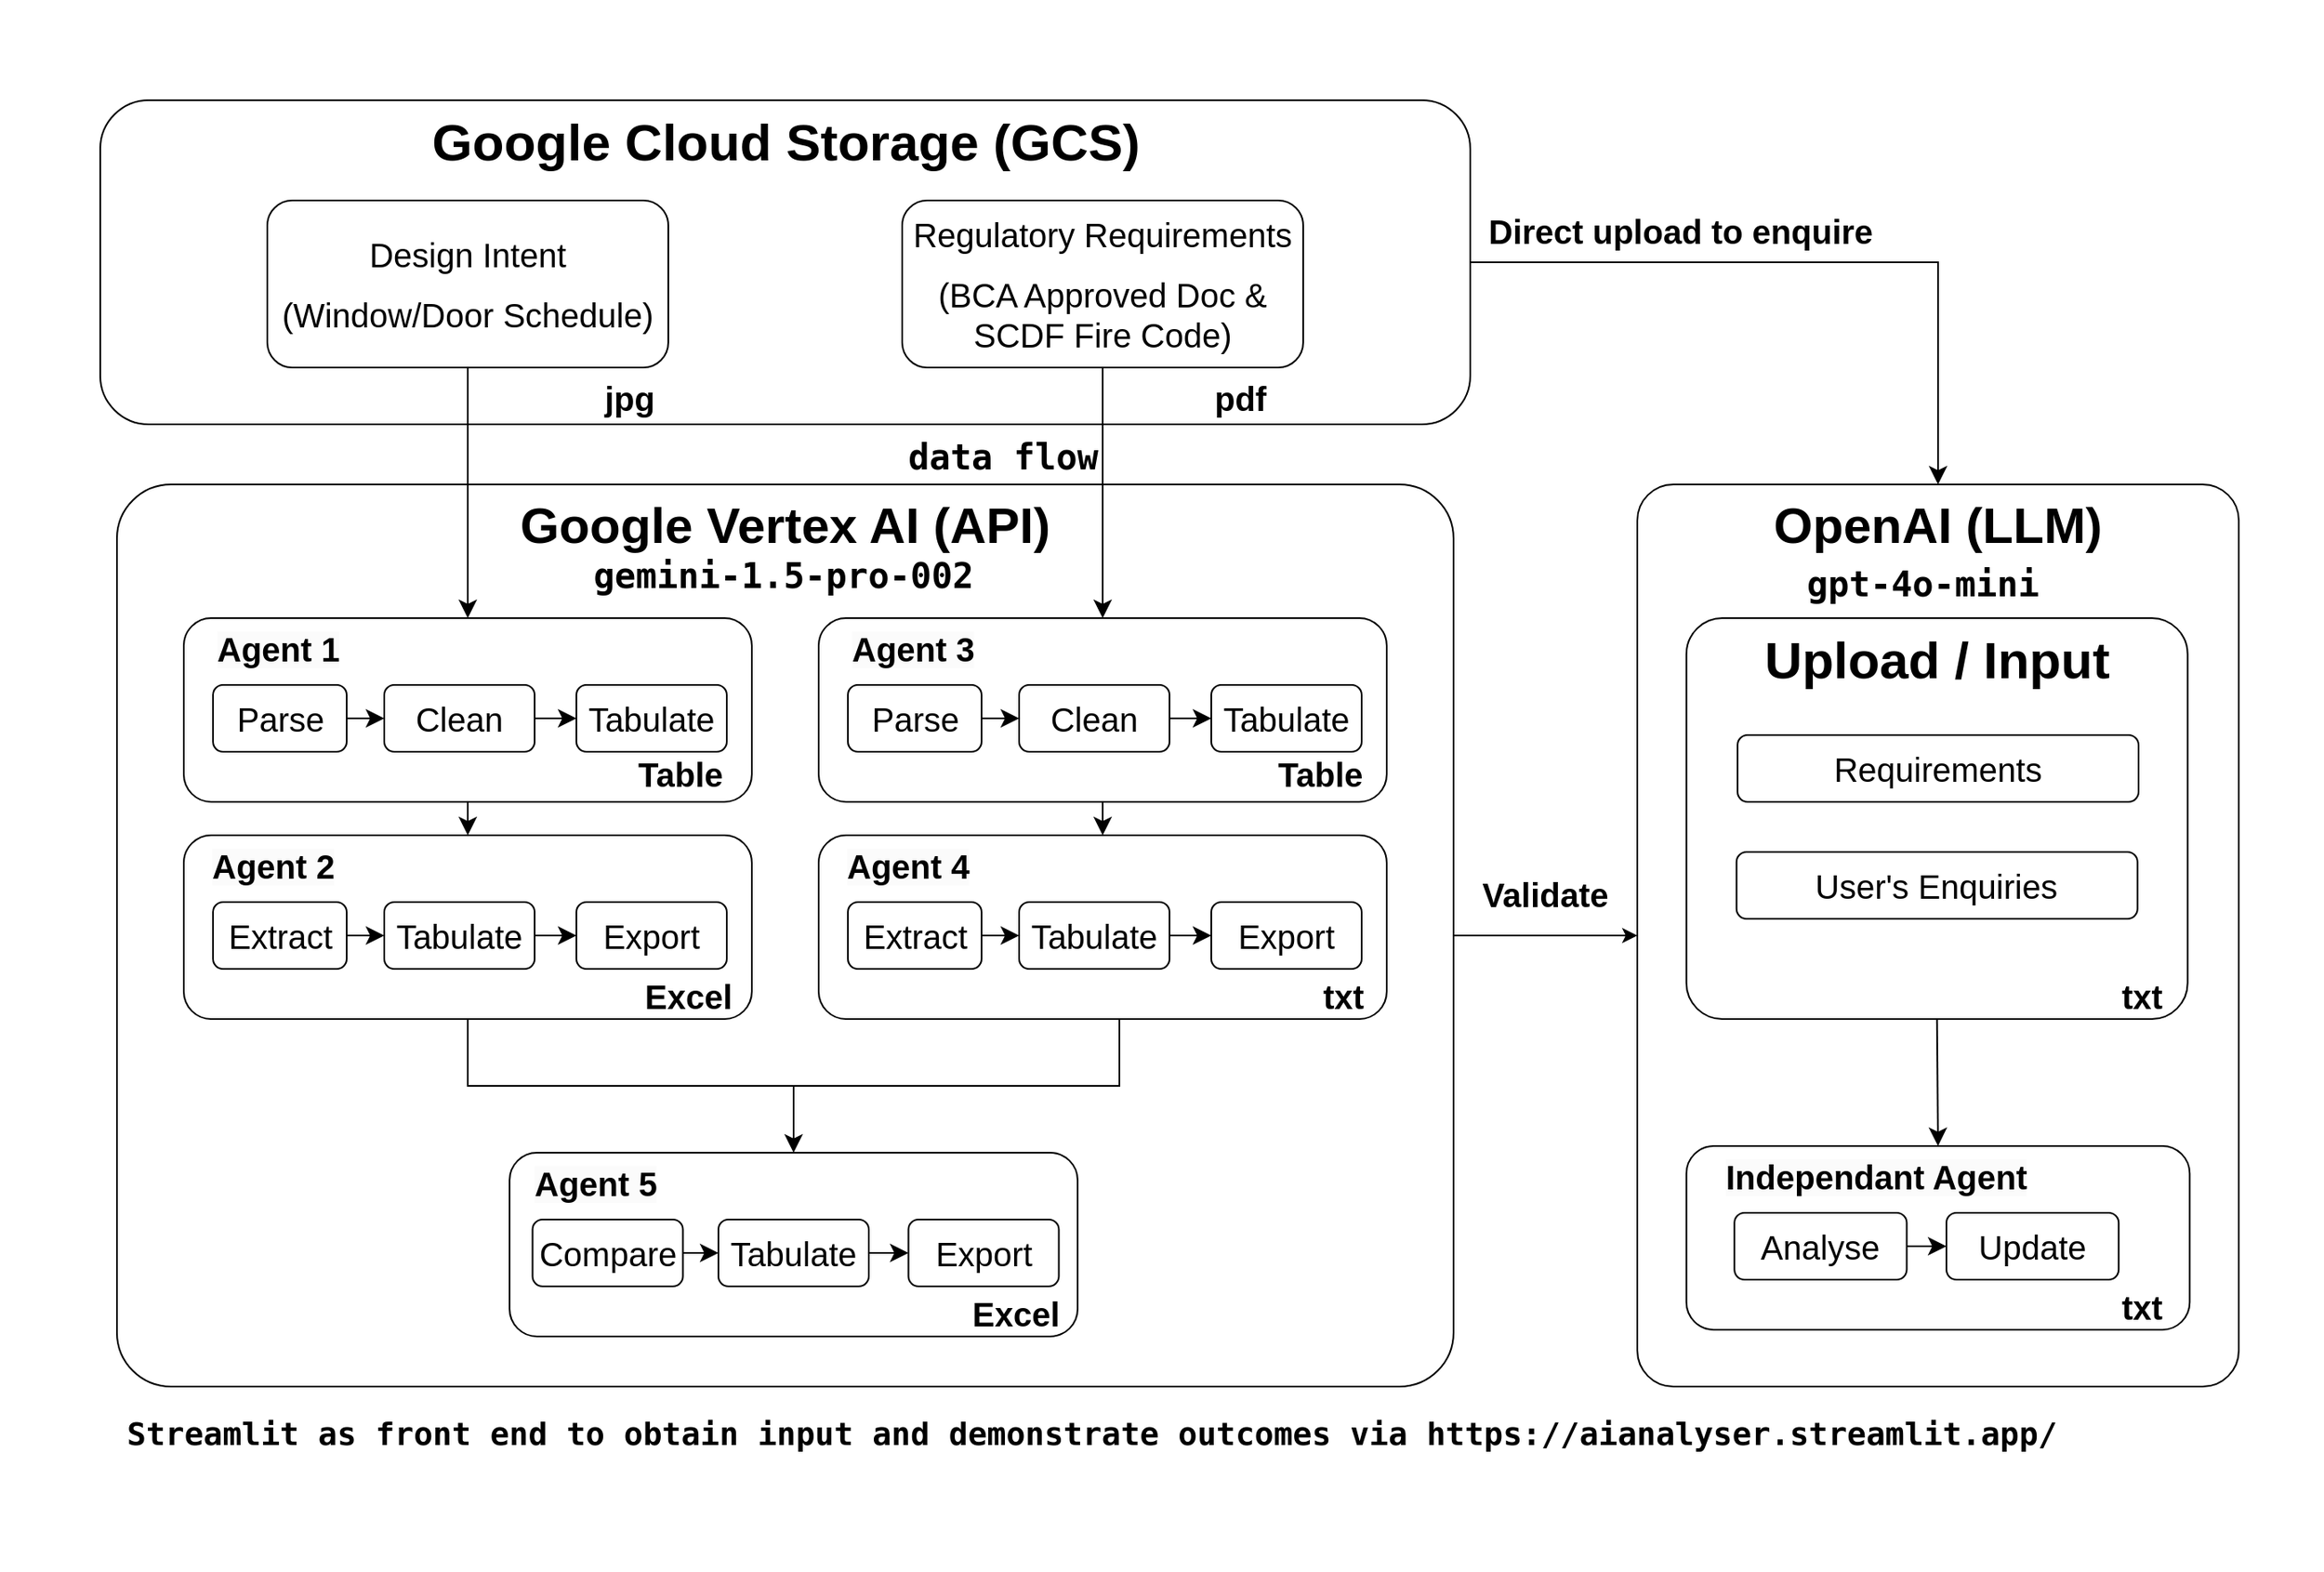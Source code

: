 <mxfile version="24.8.4">
  <diagram id="C5RBs43oDa-KdzZeNtuy" name="Page-1">
    <mxGraphModel dx="1878" dy="2284" grid="1" gridSize="10" guides="1" tooltips="1" connect="1" arrows="1" fold="1" page="1" pageScale="1" pageWidth="827" pageHeight="1169" math="0" shadow="0">
      <root>
        <mxCell id="WIyWlLk6GJQsqaUBKTNV-0" />
        <mxCell id="WIyWlLk6GJQsqaUBKTNV-1" parent="WIyWlLk6GJQsqaUBKTNV-0" />
        <mxCell id="jvl8iwTHRKWooMft47pN-112" value="" style="rounded=0;whiteSpace=wrap;html=1;labelBorderColor=none;fontColor=none;noLabel=1;strokeColor=none;" parent="WIyWlLk6GJQsqaUBKTNV-1" vertex="1">
          <mxGeometry x="10" y="-240" width="1390" height="940" as="geometry" />
        </mxCell>
        <mxCell id="jvl8iwTHRKWooMft47pN-94" value="&lt;div&gt;OpenAI (LLM)&lt;/div&gt;" style="rounded=1;whiteSpace=wrap;html=1;glass=0;strokeWidth=1;shadow=0;fontSize=30;fontStyle=1;verticalAlign=top;arcSize=6;labelBorderColor=none;" parent="WIyWlLk6GJQsqaUBKTNV-1" vertex="1">
          <mxGeometry x="990" y="50" width="360" height="540" as="geometry" />
        </mxCell>
        <mxCell id="jvl8iwTHRKWooMft47pN-87" value="Upload / Input" style="rounded=1;html=1;glass=0;strokeWidth=1;shadow=0;verticalAlign=top;fontSize=31;fontStyle=1;arcSize=9;" parent="WIyWlLk6GJQsqaUBKTNV-1" vertex="1">
          <mxGeometry x="1019.37" y="130" width="300" height="240" as="geometry" />
        </mxCell>
        <mxCell id="jvl8iwTHRKWooMft47pN-4" value="Google Vertex AI (API)&lt;div&gt;&lt;br/&gt;&lt;/div&gt;" style="rounded=1;whiteSpace=wrap;html=1;glass=0;strokeWidth=1;shadow=0;fontSize=30;fontStyle=1;verticalAlign=top;arcSize=6;" parent="WIyWlLk6GJQsqaUBKTNV-1" vertex="1">
          <mxGeometry x="80" y="50" width="800" height="540" as="geometry" />
        </mxCell>
        <mxCell id="jvl8iwTHRKWooMft47pN-24" style="edgeStyle=none;curved=1;rounded=0;orthogonalLoop=1;jettySize=auto;html=1;entryX=0.5;entryY=0;entryDx=0;entryDy=0;fontSize=12;startSize=8;endSize=8;" parent="WIyWlLk6GJQsqaUBKTNV-1" source="jvl8iwTHRKWooMft47pN-13" target="jvl8iwTHRKWooMft47pN-19" edge="1">
          <mxGeometry relative="1" as="geometry" />
        </mxCell>
        <mxCell id="jvl8iwTHRKWooMft47pN-13" value="" style="rounded=1;whiteSpace=wrap;html=1;labelBackgroundColor=#1A1A1A;" parent="WIyWlLk6GJQsqaUBKTNV-1" vertex="1">
          <mxGeometry x="120" y="130" width="340" height="110" as="geometry" />
        </mxCell>
        <mxCell id="jvl8iwTHRKWooMft47pN-1" value="Google Cloud Storage (GCS)" style="rounded=1;html=1;glass=0;strokeWidth=1;shadow=0;verticalAlign=top;fontSize=31;fontStyle=1" parent="WIyWlLk6GJQsqaUBKTNV-1" vertex="1">
          <mxGeometry x="70" y="-180" width="820" height="194" as="geometry" />
        </mxCell>
        <mxCell id="jvl8iwTHRKWooMft47pN-61" style="edgeStyle=none;curved=1;rounded=0;orthogonalLoop=1;jettySize=auto;html=1;fontSize=12;startSize=8;endSize=8;" parent="WIyWlLk6GJQsqaUBKTNV-1" source="WIyWlLk6GJQsqaUBKTNV-3" target="jvl8iwTHRKWooMft47pN-13" edge="1">
          <mxGeometry relative="1" as="geometry" />
        </mxCell>
        <mxCell id="WIyWlLk6GJQsqaUBKTNV-3" value="&lt;p&gt;&lt;span style=&quot;font-size: 20px;&quot;&gt;Design Intent&lt;/span&gt;&lt;/p&gt;&lt;p&gt;&lt;span style=&quot;font-size: 20px;&quot;&gt;(Window/Door Schedule)&lt;/span&gt;&lt;/p&gt;" style="rounded=1;whiteSpace=wrap;html=1;fontSize=12;glass=0;strokeWidth=1;shadow=0;" parent="WIyWlLk6GJQsqaUBKTNV-1" vertex="1">
          <mxGeometry x="170" y="-120" width="240" height="100" as="geometry" />
        </mxCell>
        <mxCell id="jvl8iwTHRKWooMft47pN-62" style="edgeStyle=none;curved=1;rounded=0;orthogonalLoop=1;jettySize=auto;html=1;fontSize=12;startSize=8;endSize=8;" parent="WIyWlLk6GJQsqaUBKTNV-1" source="jvl8iwTHRKWooMft47pN-5" target="jvl8iwTHRKWooMft47pN-42" edge="1">
          <mxGeometry relative="1" as="geometry" />
        </mxCell>
        <mxCell id="jvl8iwTHRKWooMft47pN-5" value="&lt;p&gt;&lt;span style=&quot;font-size: 20px;&quot;&gt;Regulatory Requirements&lt;/span&gt;&lt;/p&gt;&lt;p&gt;&lt;span style=&quot;font-size: 20px;&quot;&gt;(BCA Approved Doc &amp;amp; SCDF Fire Code)&lt;/span&gt;&lt;/p&gt;" style="rounded=1;whiteSpace=wrap;html=1;fontSize=12;glass=0;strokeWidth=1;shadow=0;" parent="WIyWlLk6GJQsqaUBKTNV-1" vertex="1">
          <mxGeometry x="550" y="-120" width="240" height="100" as="geometry" />
        </mxCell>
        <mxCell id="jvl8iwTHRKWooMft47pN-6" style="edgeStyle=none;curved=1;rounded=0;orthogonalLoop=1;jettySize=auto;html=1;exitX=0.25;exitY=1;exitDx=0;exitDy=0;fontSize=12;startSize=8;endSize=8;" parent="WIyWlLk6GJQsqaUBKTNV-1" source="WIyWlLk6GJQsqaUBKTNV-3" target="WIyWlLk6GJQsqaUBKTNV-3" edge="1">
          <mxGeometry relative="1" as="geometry" />
        </mxCell>
        <mxCell id="jvl8iwTHRKWooMft47pN-12" value="&lt;span style=&quot;color: rgb(0, 0, 0); font-family: Helvetica; font-size: 20px; font-style: normal; font-variant-ligatures: normal; font-variant-caps: normal; letter-spacing: normal; orphans: 2; text-align: center; text-indent: 0px; text-transform: none; widows: 2; word-spacing: 0px; -webkit-text-stroke-width: 0px; white-space: normal; background-color: rgb(251, 251, 251); text-decoration-thickness: initial; text-decoration-style: initial; text-decoration-color: initial; float: none; display: inline !important;&quot;&gt;Agent 1&lt;/span&gt;" style="text;whiteSpace=wrap;html=1;fontStyle=1" parent="WIyWlLk6GJQsqaUBKTNV-1" vertex="1">
          <mxGeometry x="137.5" y="130" width="90" height="50" as="geometry" />
        </mxCell>
        <mxCell id="jvl8iwTHRKWooMft47pN-17" style="edgeStyle=none;curved=1;rounded=0;orthogonalLoop=1;jettySize=auto;html=1;exitX=0.5;exitY=0;exitDx=0;exitDy=0;fontSize=12;startSize=8;endSize=8;" parent="WIyWlLk6GJQsqaUBKTNV-1" edge="1">
          <mxGeometry relative="1" as="geometry">
            <mxPoint x="380" y="170" as="sourcePoint" />
            <mxPoint x="380" y="170" as="targetPoint" />
          </mxGeometry>
        </mxCell>
        <mxCell id="jvl8iwTHRKWooMft47pN-19" value="" style="rounded=1;whiteSpace=wrap;html=1;labelBackgroundColor=#1A1A1A;" parent="WIyWlLk6GJQsqaUBKTNV-1" vertex="1">
          <mxGeometry x="120" y="260" width="340" height="110" as="geometry" />
        </mxCell>
        <mxCell id="jvl8iwTHRKWooMft47pN-20" value="&lt;span style=&quot;color: rgb(0, 0, 0); font-family: Helvetica; font-size: 20px; font-style: normal; font-variant-ligatures: normal; font-variant-caps: normal; letter-spacing: normal; orphans: 2; text-align: center; text-indent: 0px; text-transform: none; widows: 2; word-spacing: 0px; -webkit-text-stroke-width: 0px; white-space: normal; background-color: rgb(251, 251, 251); text-decoration-thickness: initial; text-decoration-style: initial; text-decoration-color: initial; float: none; display: inline !important;&quot;&gt;Agent 2&lt;/span&gt;" style="text;whiteSpace=wrap;html=1;fontStyle=1" parent="WIyWlLk6GJQsqaUBKTNV-1" vertex="1">
          <mxGeometry x="135" y="260" width="90" height="50" as="geometry" />
        </mxCell>
        <mxCell id="jvl8iwTHRKWooMft47pN-23" style="edgeStyle=none;curved=1;rounded=0;orthogonalLoop=1;jettySize=auto;html=1;exitX=1;exitY=0.5;exitDx=0;exitDy=0;entryX=0;entryY=0.5;entryDx=0;entryDy=0;fontSize=12;startSize=8;endSize=8;" parent="WIyWlLk6GJQsqaUBKTNV-1" source="jvl8iwTHRKWooMft47pN-21" target="jvl8iwTHRKWooMft47pN-22" edge="1">
          <mxGeometry relative="1" as="geometry" />
        </mxCell>
        <mxCell id="jvl8iwTHRKWooMft47pN-21" value="&lt;p&gt;&lt;span style=&quot;font-size: 20px;&quot;&gt;Extract&lt;/span&gt;&lt;/p&gt;" style="rounded=1;whiteSpace=wrap;html=1;fontSize=12;glass=0;strokeWidth=1;shadow=0;" parent="WIyWlLk6GJQsqaUBKTNV-1" vertex="1">
          <mxGeometry x="137.5" y="300" width="80" height="40" as="geometry" />
        </mxCell>
        <mxCell id="jvl8iwTHRKWooMft47pN-36" style="edgeStyle=none;curved=1;rounded=0;orthogonalLoop=1;jettySize=auto;html=1;fontSize=12;startSize=8;endSize=8;" parent="WIyWlLk6GJQsqaUBKTNV-1" source="jvl8iwTHRKWooMft47pN-22" target="jvl8iwTHRKWooMft47pN-26" edge="1">
          <mxGeometry relative="1" as="geometry" />
        </mxCell>
        <mxCell id="jvl8iwTHRKWooMft47pN-22" value="&lt;p&gt;&lt;span style=&quot;font-size: 20px;&quot;&gt;Tabulate&lt;/span&gt;&lt;/p&gt;" style="rounded=1;whiteSpace=wrap;html=1;fontSize=12;glass=0;strokeWidth=1;shadow=0;" parent="WIyWlLk6GJQsqaUBKTNV-1" vertex="1">
          <mxGeometry x="240" y="300" width="90" height="40" as="geometry" />
        </mxCell>
        <mxCell id="jvl8iwTHRKWooMft47pN-26" value="&lt;p&gt;&lt;span style=&quot;font-size: 20px;&quot;&gt;Export&lt;/span&gt;&lt;/p&gt;" style="rounded=1;whiteSpace=wrap;html=1;fontSize=12;glass=0;strokeWidth=1;shadow=0;" parent="WIyWlLk6GJQsqaUBKTNV-1" vertex="1">
          <mxGeometry x="355" y="300" width="90" height="40" as="geometry" />
        </mxCell>
        <mxCell id="jvl8iwTHRKWooMft47pN-32" style="edgeStyle=none;curved=1;rounded=0;orthogonalLoop=1;jettySize=auto;html=1;entryX=0;entryY=0.5;entryDx=0;entryDy=0;fontSize=12;startSize=8;endSize=8;" parent="WIyWlLk6GJQsqaUBKTNV-1" source="jvl8iwTHRKWooMft47pN-29" target="jvl8iwTHRKWooMft47pN-30" edge="1">
          <mxGeometry relative="1" as="geometry" />
        </mxCell>
        <mxCell id="jvl8iwTHRKWooMft47pN-29" value="&lt;p&gt;&lt;span style=&quot;font-size: 20px;&quot;&gt;Parse&lt;/span&gt;&lt;/p&gt;" style="rounded=1;whiteSpace=wrap;html=1;fontSize=12;glass=0;strokeWidth=1;shadow=0;" parent="WIyWlLk6GJQsqaUBKTNV-1" vertex="1">
          <mxGeometry x="137.5" y="170" width="80" height="40" as="geometry" />
        </mxCell>
        <mxCell id="jvl8iwTHRKWooMft47pN-33" style="edgeStyle=none;curved=1;rounded=0;orthogonalLoop=1;jettySize=auto;html=1;entryX=0;entryY=0.5;entryDx=0;entryDy=0;fontSize=12;startSize=8;endSize=8;" parent="WIyWlLk6GJQsqaUBKTNV-1" source="jvl8iwTHRKWooMft47pN-30" target="jvl8iwTHRKWooMft47pN-31" edge="1">
          <mxGeometry relative="1" as="geometry" />
        </mxCell>
        <mxCell id="jvl8iwTHRKWooMft47pN-30" value="&lt;p&gt;&lt;span style=&quot;font-size: 20px;&quot;&gt;Clean&lt;/span&gt;&lt;/p&gt;" style="rounded=1;whiteSpace=wrap;html=1;fontSize=12;glass=0;strokeWidth=1;shadow=0;" parent="WIyWlLk6GJQsqaUBKTNV-1" vertex="1">
          <mxGeometry x="240" y="170" width="90" height="40" as="geometry" />
        </mxCell>
        <mxCell id="jvl8iwTHRKWooMft47pN-31" value="&lt;p&gt;&lt;span style=&quot;font-size: 20px;&quot;&gt;Tabulate&lt;/span&gt;&lt;/p&gt;" style="rounded=1;whiteSpace=wrap;html=1;fontSize=12;glass=0;strokeWidth=1;shadow=0;" parent="WIyWlLk6GJQsqaUBKTNV-1" vertex="1">
          <mxGeometry x="355" y="170" width="90" height="40" as="geometry" />
        </mxCell>
        <mxCell id="jvl8iwTHRKWooMft47pN-37" value="&lt;div style=&quot;text-align: center;&quot;&gt;&lt;span style=&quot;background-color: initial; font-size: 20px;&quot;&gt;Table&lt;/span&gt;&lt;/div&gt;" style="text;whiteSpace=wrap;html=1;fontStyle=1" parent="WIyWlLk6GJQsqaUBKTNV-1" vertex="1">
          <mxGeometry x="390" y="205" width="90" height="50" as="geometry" />
        </mxCell>
        <mxCell id="jvl8iwTHRKWooMft47pN-38" value="&lt;div style=&quot;text-align: center;&quot;&gt;&lt;span style=&quot;background-color: initial; font-size: 20px;&quot;&gt;Excel&lt;/span&gt;&lt;/div&gt;" style="text;whiteSpace=wrap;html=1;fontStyle=1" parent="WIyWlLk6GJQsqaUBKTNV-1" vertex="1">
          <mxGeometry x="394" y="338" width="90" height="50" as="geometry" />
        </mxCell>
        <mxCell id="jvl8iwTHRKWooMft47pN-39" value="&lt;div style=&quot;text-align: center;&quot;&gt;&lt;span style=&quot;background-color: initial; font-size: 20px;&quot;&gt;jpg&lt;/span&gt;&lt;/div&gt;" style="text;whiteSpace=wrap;html=1;fontStyle=1" parent="WIyWlLk6GJQsqaUBKTNV-1" vertex="1">
          <mxGeometry x="370" y="-20" width="90" height="50" as="geometry" />
        </mxCell>
        <mxCell id="jvl8iwTHRKWooMft47pN-40" value="&lt;div style=&quot;text-align: center;&quot;&gt;&lt;span style=&quot;background-color: initial; font-size: 20px;&quot;&gt;pdf&lt;/span&gt;&lt;/div&gt;" style="text;whiteSpace=wrap;html=1;fontStyle=1" parent="WIyWlLk6GJQsqaUBKTNV-1" vertex="1">
          <mxGeometry x="735" y="-20" width="90" height="50" as="geometry" />
        </mxCell>
        <mxCell id="jvl8iwTHRKWooMft47pN-41" style="edgeStyle=none;curved=1;rounded=0;orthogonalLoop=1;jettySize=auto;html=1;entryX=0.5;entryY=0;entryDx=0;entryDy=0;fontSize=12;startSize=8;endSize=8;" parent="WIyWlLk6GJQsqaUBKTNV-1" source="jvl8iwTHRKWooMft47pN-42" target="jvl8iwTHRKWooMft47pN-45" edge="1">
          <mxGeometry relative="1" as="geometry" />
        </mxCell>
        <mxCell id="jvl8iwTHRKWooMft47pN-42" value="" style="rounded=1;whiteSpace=wrap;html=1;labelBackgroundColor=#1A1A1A;" parent="WIyWlLk6GJQsqaUBKTNV-1" vertex="1">
          <mxGeometry x="500" y="130" width="340" height="110" as="geometry" />
        </mxCell>
        <mxCell id="jvl8iwTHRKWooMft47pN-43" value="&lt;span style=&quot;color: rgb(0, 0, 0); font-family: Helvetica; font-size: 20px; font-style: normal; font-variant-ligatures: normal; font-variant-caps: normal; letter-spacing: normal; orphans: 2; text-align: center; text-indent: 0px; text-transform: none; widows: 2; word-spacing: 0px; -webkit-text-stroke-width: 0px; white-space: normal; background-color: rgb(251, 251, 251); text-decoration-thickness: initial; text-decoration-style: initial; text-decoration-color: initial; float: none; display: inline !important;&quot;&gt;Agent 3&lt;/span&gt;" style="text;whiteSpace=wrap;html=1;fontStyle=1" parent="WIyWlLk6GJQsqaUBKTNV-1" vertex="1">
          <mxGeometry x="517.5" y="130" width="90" height="50" as="geometry" />
        </mxCell>
        <mxCell id="jvl8iwTHRKWooMft47pN-44" style="edgeStyle=none;curved=1;rounded=0;orthogonalLoop=1;jettySize=auto;html=1;exitX=0.5;exitY=0;exitDx=0;exitDy=0;fontSize=12;startSize=8;endSize=8;" parent="WIyWlLk6GJQsqaUBKTNV-1" edge="1">
          <mxGeometry relative="1" as="geometry">
            <mxPoint x="760" y="170" as="sourcePoint" />
            <mxPoint x="760" y="170" as="targetPoint" />
          </mxGeometry>
        </mxCell>
        <mxCell id="jvl8iwTHRKWooMft47pN-45" value="" style="rounded=1;whiteSpace=wrap;html=1;labelBackgroundColor=#1A1A1A;" parent="WIyWlLk6GJQsqaUBKTNV-1" vertex="1">
          <mxGeometry x="500" y="260" width="340" height="110" as="geometry" />
        </mxCell>
        <mxCell id="jvl8iwTHRKWooMft47pN-46" value="&lt;span style=&quot;color: rgb(0, 0, 0); font-family: Helvetica; font-size: 20px; font-style: normal; font-variant-ligatures: normal; font-variant-caps: normal; letter-spacing: normal; orphans: 2; text-align: center; text-indent: 0px; text-transform: none; widows: 2; word-spacing: 0px; -webkit-text-stroke-width: 0px; white-space: normal; background-color: rgb(251, 251, 251); text-decoration-thickness: initial; text-decoration-style: initial; text-decoration-color: initial; float: none; display: inline !important;&quot;&gt;Agent 4&lt;/span&gt;" style="text;whiteSpace=wrap;html=1;fontStyle=1" parent="WIyWlLk6GJQsqaUBKTNV-1" vertex="1">
          <mxGeometry x="515" y="260" width="90" height="50" as="geometry" />
        </mxCell>
        <mxCell id="jvl8iwTHRKWooMft47pN-47" style="edgeStyle=none;curved=1;rounded=0;orthogonalLoop=1;jettySize=auto;html=1;exitX=1;exitY=0.5;exitDx=0;exitDy=0;entryX=0;entryY=0.5;entryDx=0;entryDy=0;fontSize=12;startSize=8;endSize=8;" parent="WIyWlLk6GJQsqaUBKTNV-1" source="jvl8iwTHRKWooMft47pN-48" target="jvl8iwTHRKWooMft47pN-50" edge="1">
          <mxGeometry relative="1" as="geometry" />
        </mxCell>
        <mxCell id="jvl8iwTHRKWooMft47pN-48" value="&lt;p&gt;&lt;span style=&quot;font-size: 20px;&quot;&gt;Extract&lt;/span&gt;&lt;/p&gt;" style="rounded=1;whiteSpace=wrap;html=1;fontSize=12;glass=0;strokeWidth=1;shadow=0;" parent="WIyWlLk6GJQsqaUBKTNV-1" vertex="1">
          <mxGeometry x="517.5" y="300" width="80" height="40" as="geometry" />
        </mxCell>
        <mxCell id="jvl8iwTHRKWooMft47pN-49" style="edgeStyle=none;curved=1;rounded=0;orthogonalLoop=1;jettySize=auto;html=1;fontSize=12;startSize=8;endSize=8;" parent="WIyWlLk6GJQsqaUBKTNV-1" source="jvl8iwTHRKWooMft47pN-50" target="jvl8iwTHRKWooMft47pN-51" edge="1">
          <mxGeometry relative="1" as="geometry" />
        </mxCell>
        <mxCell id="jvl8iwTHRKWooMft47pN-50" value="&lt;p&gt;&lt;span style=&quot;font-size: 20px;&quot;&gt;Tabulate&lt;/span&gt;&lt;/p&gt;" style="rounded=1;whiteSpace=wrap;html=1;fontSize=12;glass=0;strokeWidth=1;shadow=0;" parent="WIyWlLk6GJQsqaUBKTNV-1" vertex="1">
          <mxGeometry x="620" y="300" width="90" height="40" as="geometry" />
        </mxCell>
        <mxCell id="jvl8iwTHRKWooMft47pN-51" value="&lt;p&gt;&lt;span style=&quot;font-size: 20px;&quot;&gt;Export&lt;/span&gt;&lt;/p&gt;" style="rounded=1;whiteSpace=wrap;html=1;fontSize=12;glass=0;strokeWidth=1;shadow=0;" parent="WIyWlLk6GJQsqaUBKTNV-1" vertex="1">
          <mxGeometry x="735" y="300" width="90" height="40" as="geometry" />
        </mxCell>
        <mxCell id="jvl8iwTHRKWooMft47pN-52" style="edgeStyle=none;curved=1;rounded=0;orthogonalLoop=1;jettySize=auto;html=1;entryX=0;entryY=0.5;entryDx=0;entryDy=0;fontSize=12;startSize=8;endSize=8;" parent="WIyWlLk6GJQsqaUBKTNV-1" source="jvl8iwTHRKWooMft47pN-53" target="jvl8iwTHRKWooMft47pN-55" edge="1">
          <mxGeometry relative="1" as="geometry" />
        </mxCell>
        <mxCell id="jvl8iwTHRKWooMft47pN-53" value="&lt;p&gt;&lt;span style=&quot;font-size: 20px;&quot;&gt;Parse&lt;/span&gt;&lt;/p&gt;" style="rounded=1;whiteSpace=wrap;html=1;fontSize=12;glass=0;strokeWidth=1;shadow=0;" parent="WIyWlLk6GJQsqaUBKTNV-1" vertex="1">
          <mxGeometry x="517.5" y="170" width="80" height="40" as="geometry" />
        </mxCell>
        <mxCell id="jvl8iwTHRKWooMft47pN-54" style="edgeStyle=none;curved=1;rounded=0;orthogonalLoop=1;jettySize=auto;html=1;entryX=0;entryY=0.5;entryDx=0;entryDy=0;fontSize=12;startSize=8;endSize=8;" parent="WIyWlLk6GJQsqaUBKTNV-1" source="jvl8iwTHRKWooMft47pN-55" target="jvl8iwTHRKWooMft47pN-56" edge="1">
          <mxGeometry relative="1" as="geometry" />
        </mxCell>
        <mxCell id="jvl8iwTHRKWooMft47pN-55" value="&lt;p&gt;&lt;span style=&quot;font-size: 20px;&quot;&gt;Clean&lt;/span&gt;&lt;/p&gt;" style="rounded=1;whiteSpace=wrap;html=1;fontSize=12;glass=0;strokeWidth=1;shadow=0;" parent="WIyWlLk6GJQsqaUBKTNV-1" vertex="1">
          <mxGeometry x="620" y="170" width="90" height="40" as="geometry" />
        </mxCell>
        <mxCell id="jvl8iwTHRKWooMft47pN-56" value="&lt;p&gt;&lt;span style=&quot;font-size: 20px;&quot;&gt;Tabulate&lt;/span&gt;&lt;/p&gt;" style="rounded=1;whiteSpace=wrap;html=1;fontSize=12;glass=0;strokeWidth=1;shadow=0;" parent="WIyWlLk6GJQsqaUBKTNV-1" vertex="1">
          <mxGeometry x="735" y="170" width="90" height="40" as="geometry" />
        </mxCell>
        <mxCell id="jvl8iwTHRKWooMft47pN-57" value="&lt;div style=&quot;text-align: center;&quot;&gt;&lt;span style=&quot;background-color: initial; font-size: 20px;&quot;&gt;Table&lt;/span&gt;&lt;/div&gt;" style="text;whiteSpace=wrap;html=1;fontStyle=1" parent="WIyWlLk6GJQsqaUBKTNV-1" vertex="1">
          <mxGeometry x="772.5" y="205" width="90" height="50" as="geometry" />
        </mxCell>
        <mxCell id="jvl8iwTHRKWooMft47pN-58" value="&lt;div style=&quot;text-align: center;&quot;&gt;&lt;span style=&quot;font-size: 20px;&quot;&gt;txt&lt;/span&gt;&lt;/div&gt;" style="text;whiteSpace=wrap;html=1;fontStyle=1" parent="WIyWlLk6GJQsqaUBKTNV-1" vertex="1">
          <mxGeometry x="800" y="338" width="66.5" height="50" as="geometry" />
        </mxCell>
        <mxCell id="jvl8iwTHRKWooMft47pN-69" style="edgeStyle=none;curved=1;rounded=0;orthogonalLoop=1;jettySize=auto;html=1;fontSize=12;startSize=8;endSize=8;" parent="WIyWlLk6GJQsqaUBKTNV-1" source="jvl8iwTHRKWooMft47pN-63" target="jvl8iwTHRKWooMft47pN-64" edge="1">
          <mxGeometry relative="1" as="geometry" />
        </mxCell>
        <mxCell id="jvl8iwTHRKWooMft47pN-63" value="" style="shape=partialRectangle;whiteSpace=wrap;html=1;bottom=1;right=1;left=1;top=0;fillColor=none;routingCenterX=-0.5;" parent="WIyWlLk6GJQsqaUBKTNV-1" vertex="1">
          <mxGeometry x="290" y="370" width="390" height="40" as="geometry" />
        </mxCell>
        <mxCell id="jvl8iwTHRKWooMft47pN-64" value="" style="rounded=1;whiteSpace=wrap;html=1;labelBackgroundColor=#1A1A1A;" parent="WIyWlLk6GJQsqaUBKTNV-1" vertex="1">
          <mxGeometry x="315" y="450" width="340" height="110" as="geometry" />
        </mxCell>
        <mxCell id="jvl8iwTHRKWooMft47pN-71" style="edgeStyle=none;curved=1;rounded=0;orthogonalLoop=1;jettySize=auto;html=1;entryX=0;entryY=0.5;entryDx=0;entryDy=0;fontSize=12;startSize=8;endSize=8;" parent="WIyWlLk6GJQsqaUBKTNV-1" source="jvl8iwTHRKWooMft47pN-66" target="jvl8iwTHRKWooMft47pN-67" edge="1">
          <mxGeometry relative="1" as="geometry" />
        </mxCell>
        <mxCell id="jvl8iwTHRKWooMft47pN-66" value="&lt;p&gt;&lt;span style=&quot;font-size: 20px;&quot;&gt;Compare&lt;/span&gt;&lt;/p&gt;" style="rounded=1;whiteSpace=wrap;html=1;fontSize=12;glass=0;strokeWidth=1;shadow=0;" parent="WIyWlLk6GJQsqaUBKTNV-1" vertex="1">
          <mxGeometry x="328.75" y="490" width="90" height="40" as="geometry" />
        </mxCell>
        <mxCell id="jvl8iwTHRKWooMft47pN-72" style="edgeStyle=none;curved=1;rounded=0;orthogonalLoop=1;jettySize=auto;html=1;entryX=0;entryY=0.5;entryDx=0;entryDy=0;fontSize=12;startSize=8;endSize=8;" parent="WIyWlLk6GJQsqaUBKTNV-1" source="jvl8iwTHRKWooMft47pN-67" target="jvl8iwTHRKWooMft47pN-70" edge="1">
          <mxGeometry relative="1" as="geometry" />
        </mxCell>
        <mxCell id="jvl8iwTHRKWooMft47pN-67" value="&lt;p&gt;&lt;span style=&quot;font-size: 20px;&quot;&gt;Tabulate&lt;/span&gt;&lt;/p&gt;" style="rounded=1;whiteSpace=wrap;html=1;fontSize=12;glass=0;strokeWidth=1;shadow=0;" parent="WIyWlLk6GJQsqaUBKTNV-1" vertex="1">
          <mxGeometry x="440" y="490" width="90" height="40" as="geometry" />
        </mxCell>
        <mxCell id="jvl8iwTHRKWooMft47pN-68" value="&lt;span style=&quot;color: rgb(0, 0, 0); font-family: Helvetica; font-size: 20px; font-style: normal; font-variant-ligatures: normal; font-variant-caps: normal; letter-spacing: normal; orphans: 2; text-align: center; text-indent: 0px; text-transform: none; widows: 2; word-spacing: 0px; -webkit-text-stroke-width: 0px; white-space: normal; background-color: rgb(251, 251, 251); text-decoration-thickness: initial; text-decoration-style: initial; text-decoration-color: initial; float: none; display: inline !important;&quot;&gt;Agent 5&lt;/span&gt;" style="text;whiteSpace=wrap;html=1;fontStyle=1" parent="WIyWlLk6GJQsqaUBKTNV-1" vertex="1">
          <mxGeometry x="327.5" y="450" width="90" height="50" as="geometry" />
        </mxCell>
        <mxCell id="jvl8iwTHRKWooMft47pN-70" value="&lt;p&gt;&lt;span style=&quot;font-size: 20px;&quot;&gt;Export&lt;/span&gt;&lt;/p&gt;" style="rounded=1;whiteSpace=wrap;html=1;fontSize=12;glass=0;strokeWidth=1;shadow=0;" parent="WIyWlLk6GJQsqaUBKTNV-1" vertex="1">
          <mxGeometry x="553.75" y="490" width="90" height="40" as="geometry" />
        </mxCell>
        <mxCell id="jvl8iwTHRKWooMft47pN-73" value="&lt;div style=&quot;text-align: center;&quot;&gt;&lt;span style=&quot;background-color: initial; font-size: 20px;&quot;&gt;Excel&lt;/span&gt;&lt;/div&gt;" style="text;whiteSpace=wrap;html=1;fontStyle=1" parent="WIyWlLk6GJQsqaUBKTNV-1" vertex="1">
          <mxGeometry x="590" y="528" width="90" height="50" as="geometry" />
        </mxCell>
        <mxCell id="jvl8iwTHRKWooMft47pN-75" value="&lt;div style=&quot;font-size: 21px;&quot;&gt;&lt;span style=&quot;font-size: 21px;&quot; id=&quot;docs-internal-guid-1821d3b9-7fff-7af8-b4e6-91dbe0856bd1&quot;&gt;&lt;span style=&quot;font-size: 21px; font-family: &amp;quot;Roboto Mono&amp;quot;, monospace; background-color: transparent; font-variant-numeric: normal; font-variant-east-asian: normal; font-variant-alternates: normal; font-variant-position: normal; vertical-align: baseline; white-space-collapse: preserve;&quot;&gt;gemini-1.5-pro-002&lt;/span&gt;&lt;/span&gt;&lt;/div&gt;" style="text;whiteSpace=wrap;html=1;fontStyle=1;fontColor=#000000;align=center;fontSize=21;" parent="WIyWlLk6GJQsqaUBKTNV-1" vertex="1">
          <mxGeometry x="319" y="85" width="320" height="30" as="geometry" />
        </mxCell>
        <mxCell id="jvl8iwTHRKWooMft47pN-77" value="&lt;div style=&quot;font-size: 21px;&quot;&gt;&lt;span style=&quot;font-size: 21px;&quot; id=&quot;docs-internal-guid-1821d3b9-7fff-7af8-b4e6-91dbe0856bd1&quot;&gt;&lt;span style=&quot;font-size: 21px; font-family: &amp;quot;Roboto Mono&amp;quot;, monospace; background-color: transparent; font-variant-numeric: normal; font-variant-east-asian: normal; font-variant-alternates: normal; font-variant-position: normal; vertical-align: baseline; white-space-collapse: preserve;&quot;&gt;gpt-4o-mini&lt;/span&gt;&lt;/span&gt;&lt;/div&gt;" style="text;whiteSpace=wrap;html=1;fontStyle=1;fontColor=#000000;align=center;fontSize=21;" parent="WIyWlLk6GJQsqaUBKTNV-1" vertex="1">
          <mxGeometry x="1000.62" y="90" width="320" height="30" as="geometry" />
        </mxCell>
        <mxCell id="jvl8iwTHRKWooMft47pN-78" value="" style="rounded=1;whiteSpace=wrap;html=1;labelBackgroundColor=#1A1A1A;" parent="WIyWlLk6GJQsqaUBKTNV-1" vertex="1">
          <mxGeometry x="1019.37" y="446" width="301.25" height="110" as="geometry" />
        </mxCell>
        <mxCell id="jvl8iwTHRKWooMft47pN-81" style="edgeStyle=none;curved=1;rounded=0;orthogonalLoop=1;jettySize=auto;html=1;entryX=0;entryY=0.5;entryDx=0;entryDy=0;fontSize=12;startSize=8;endSize=8;" parent="WIyWlLk6GJQsqaUBKTNV-1" source="jvl8iwTHRKWooMft47pN-82" target="jvl8iwTHRKWooMft47pN-84" edge="1">
          <mxGeometry relative="1" as="geometry" />
        </mxCell>
        <mxCell id="jvl8iwTHRKWooMft47pN-82" value="&lt;p&gt;&lt;span style=&quot;font-size: 20px;&quot;&gt;Analyse&lt;/span&gt;&lt;/p&gt;" style="rounded=1;whiteSpace=wrap;html=1;fontSize=12;glass=0;strokeWidth=1;shadow=0;" parent="WIyWlLk6GJQsqaUBKTNV-1" vertex="1">
          <mxGeometry x="1048.12" y="486" width="103.13" height="40" as="geometry" />
        </mxCell>
        <mxCell id="jvl8iwTHRKWooMft47pN-83" value="&lt;span style=&quot;color: rgb(0, 0, 0); font-family: Helvetica; font-size: 20px; font-style: normal; font-variant-ligatures: normal; font-variant-caps: normal; letter-spacing: normal; orphans: 2; text-align: center; text-indent: 0px; text-transform: none; widows: 2; word-spacing: 0px; -webkit-text-stroke-width: 0px; white-space: normal; background-color: rgb(251, 251, 251); text-decoration-thickness: initial; text-decoration-style: initial; text-decoration-color: initial; float: none; display: inline !important;&quot;&gt;Independant Agent&lt;/span&gt;" style="text;whiteSpace=wrap;html=1;fontStyle=1" parent="WIyWlLk6GJQsqaUBKTNV-1" vertex="1">
          <mxGeometry x="1040.62" y="446" width="197.5" height="50" as="geometry" />
        </mxCell>
        <mxCell id="jvl8iwTHRKWooMft47pN-84" value="&lt;p&gt;&lt;span style=&quot;font-size: 20px;&quot;&gt;Update&lt;/span&gt;&lt;/p&gt;" style="rounded=1;whiteSpace=wrap;html=1;fontSize=12;glass=0;strokeWidth=1;shadow=0;" parent="WIyWlLk6GJQsqaUBKTNV-1" vertex="1">
          <mxGeometry x="1175" y="486" width="103.12" height="40" as="geometry" />
        </mxCell>
        <mxCell id="jvl8iwTHRKWooMft47pN-85" value="&lt;div style=&quot;text-align: center;&quot;&gt;&lt;span style=&quot;background-color: initial; font-size: 20px;&quot;&gt;txt&lt;/span&gt;&lt;/div&gt;" style="text;whiteSpace=wrap;html=1;fontStyle=1" parent="WIyWlLk6GJQsqaUBKTNV-1" vertex="1">
          <mxGeometry x="1278.12" y="524" width="90" height="50" as="geometry" />
        </mxCell>
        <mxCell id="jvl8iwTHRKWooMft47pN-86" value="&lt;p&gt;&lt;span style=&quot;font-size: 20px;&quot;&gt;Requirements&lt;/span&gt;&lt;/p&gt;" style="rounded=1;whiteSpace=wrap;html=1;fontSize=12;glass=0;strokeWidth=1;shadow=0;" parent="WIyWlLk6GJQsqaUBKTNV-1" vertex="1">
          <mxGeometry x="1050" y="200" width="240" height="40" as="geometry" />
        </mxCell>
        <mxCell id="jvl8iwTHRKWooMft47pN-92" style="edgeStyle=none;curved=1;rounded=0;orthogonalLoop=1;jettySize=auto;html=1;fontSize=12;startSize=8;endSize=8;exitX=0.5;exitY=1;exitDx=0;exitDy=0;entryX=0.5;entryY=0;entryDx=0;entryDy=0;" parent="WIyWlLk6GJQsqaUBKTNV-1" source="jvl8iwTHRKWooMft47pN-87" edge="1" target="jvl8iwTHRKWooMft47pN-78">
          <mxGeometry relative="1" as="geometry">
            <mxPoint x="1169.12" y="350" as="sourcePoint" />
            <mxPoint x="1169.12" y="380" as="targetPoint" />
          </mxGeometry>
        </mxCell>
        <mxCell id="jvl8iwTHRKWooMft47pN-88" value="&lt;p&gt;&lt;span style=&quot;font-size: 20px;&quot;&gt;User&#39;s Enquiries&lt;/span&gt;&lt;/p&gt;" style="rounded=1;whiteSpace=wrap;html=1;fontSize=12;glass=0;strokeWidth=1;shadow=0;" parent="WIyWlLk6GJQsqaUBKTNV-1" vertex="1">
          <mxGeometry x="1049.37" y="270" width="240" height="40" as="geometry" />
        </mxCell>
        <mxCell id="jvl8iwTHRKWooMft47pN-89" value="&lt;div style=&quot;text-align: center;&quot;&gt;&lt;span style=&quot;background-color: initial; font-size: 20px;&quot;&gt;txt&lt;/span&gt;&lt;/div&gt;" style="text;whiteSpace=wrap;html=1;fontStyle=1" parent="WIyWlLk6GJQsqaUBKTNV-1" vertex="1">
          <mxGeometry x="1278.12" y="338" width="90" height="30" as="geometry" />
        </mxCell>
        <mxCell id="jvl8iwTHRKWooMft47pN-99" value="&lt;div style=&quot;&quot;&gt;&lt;span style=&quot;background-color: initial; font-size: 20px;&quot;&gt;Direct upload&amp;nbsp;&lt;/span&gt;&lt;span style=&quot;font-size: 20px; background-color: initial;&quot;&gt;to enquire&lt;/span&gt;&lt;/div&gt;" style="text;whiteSpace=wrap;html=1;fontStyle=1;align=left;" parent="WIyWlLk6GJQsqaUBKTNV-1" vertex="1">
          <mxGeometry x="899.37" y="-120" width="260.63" height="50" as="geometry" />
        </mxCell>
        <mxCell id="jvl8iwTHRKWooMft47pN-104" value="" style="edgeStyle=segmentEdgeStyle;endArrow=classic;html=1;curved=0;rounded=0;endSize=8;startSize=8;fontSize=12;entryX=0.5;entryY=0;entryDx=0;entryDy=0;exitX=1;exitY=0.5;exitDx=0;exitDy=0;" parent="WIyWlLk6GJQsqaUBKTNV-1" source="jvl8iwTHRKWooMft47pN-1" target="jvl8iwTHRKWooMft47pN-94" edge="1">
          <mxGeometry width="50" height="50" relative="1" as="geometry">
            <mxPoint x="780" y="70" as="sourcePoint" />
            <mxPoint x="830" y="20" as="targetPoint" />
          </mxGeometry>
        </mxCell>
        <mxCell id="jvl8iwTHRKWooMft47pN-108" value="&lt;div style=&quot;&quot;&gt;&lt;span style=&quot;font-size: 20px;&quot;&gt;Validate&lt;/span&gt;&lt;/div&gt;" style="text;whiteSpace=wrap;html=1;fontStyle=1;align=center;verticalAlign=bottom;" parent="WIyWlLk6GJQsqaUBKTNV-1" vertex="1">
          <mxGeometry x="880" y="275" width="110" height="35" as="geometry" />
        </mxCell>
        <mxCell id="jvl8iwTHRKWooMft47pN-113" value="&lt;div style=&quot;font-size: 19px;&quot;&gt;&lt;span style=&quot;font-size: 19px;&quot; id=&quot;docs-internal-guid-1821d3b9-7fff-7af8-b4e6-91dbe0856bd1&quot;&gt;&lt;span style=&quot;font-size: 19px; font-family: &amp;quot;Roboto Mono&amp;quot;, monospace; background-color: transparent; font-variant-numeric: normal; font-variant-east-asian: normal; font-variant-alternates: normal; font-variant-position: normal; vertical-align: baseline; white-space-collapse: preserve;&quot;&gt;Streamlit as front end to obtain input and demonstrate outcomes via https://aianalyser.streamlit.app/&lt;/span&gt;&lt;/span&gt;&lt;/div&gt;" style="text;whiteSpace=wrap;html=1;fontStyle=1;fontColor=#000000;align=left;fontSize=19;" parent="WIyWlLk6GJQsqaUBKTNV-1" vertex="1">
          <mxGeometry x="83.75" y="600" width="1194.37" height="30" as="geometry" />
        </mxCell>
        <mxCell id="jvl8iwTHRKWooMft47pN-114" value="&lt;div style=&quot;font-size: 21px;&quot;&gt;&lt;span style=&quot;font-size: 21px;&quot; id=&quot;docs-internal-guid-1821d3b9-7fff-7af8-b4e6-91dbe0856bd1&quot;&gt;&lt;span style=&quot;font-size: 21px; font-family: &amp;quot;Roboto Mono&amp;quot;, monospace; background-color: transparent; font-variant-numeric: normal; font-variant-east-asian: normal; font-variant-alternates: normal; font-variant-position: normal; vertical-align: baseline; white-space-collapse: preserve;&quot;&gt;data flow&lt;/span&gt;&lt;/span&gt;&lt;/div&gt;" style="text;whiteSpace=wrap;html=1;fontStyle=1;fontColor=#000000;align=center;fontSize=21;" parent="WIyWlLk6GJQsqaUBKTNV-1" vertex="1">
          <mxGeometry x="550" y="14" width="120.63" height="30" as="geometry" />
        </mxCell>
        <mxCell id="h-2WsDjEZn-M_ggkaOYJ-0" value="" style="endArrow=classic;html=1;rounded=0;exitX=1;exitY=0.5;exitDx=0;exitDy=0;" edge="1" parent="WIyWlLk6GJQsqaUBKTNV-1" source="jvl8iwTHRKWooMft47pN-4" target="jvl8iwTHRKWooMft47pN-94">
          <mxGeometry width="50" height="50" relative="1" as="geometry">
            <mxPoint x="650" y="570" as="sourcePoint" />
            <mxPoint x="1030" y="760" as="targetPoint" />
          </mxGeometry>
        </mxCell>
      </root>
    </mxGraphModel>
  </diagram>
</mxfile>
